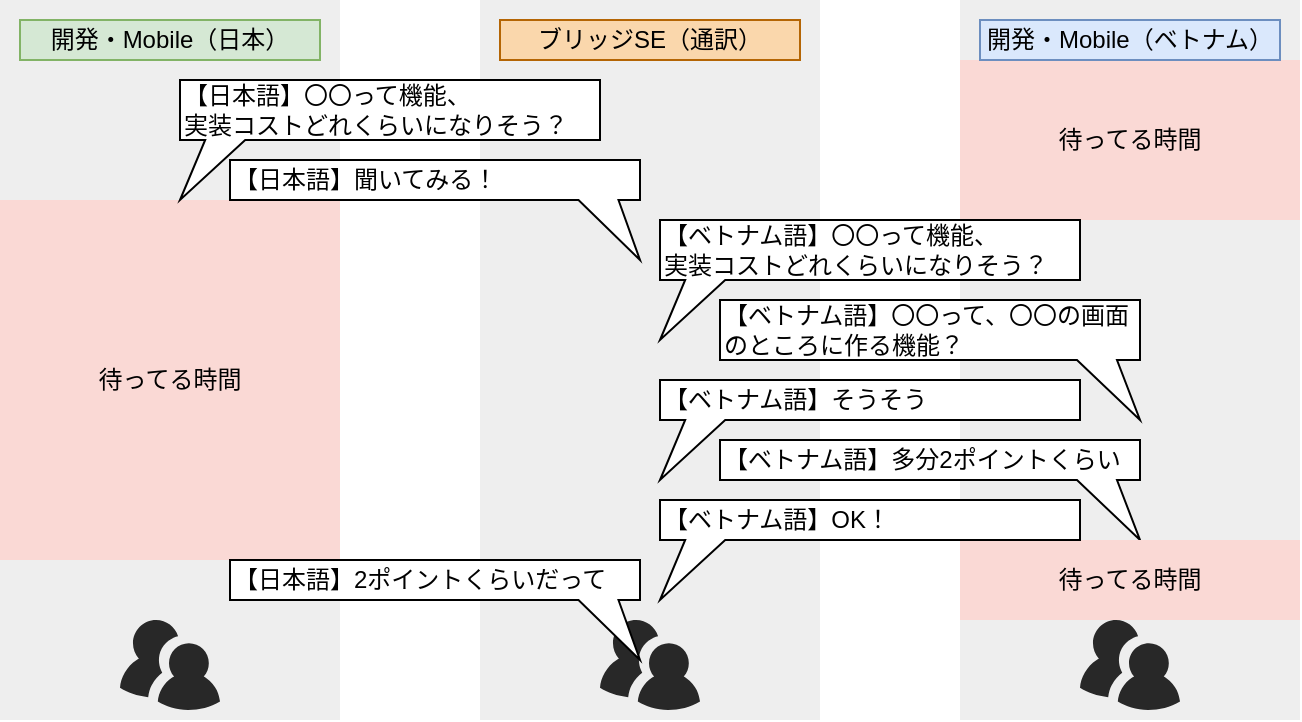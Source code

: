 <mxfile version="22.1.5" type="device">
  <diagram name="ページ1" id="fu776fGeynSo5gwmmyIW">
    <mxGraphModel dx="994" dy="631" grid="1" gridSize="10" guides="1" tooltips="1" connect="1" arrows="1" fold="1" page="1" pageScale="1" pageWidth="827" pageHeight="1169" math="0" shadow="0">
      <root>
        <mxCell id="0" />
        <mxCell id="1" parent="0" />
        <mxCell id="K5PCvoEAgfI1N-hL6Kno-3" value="" style="rounded=0;whiteSpace=wrap;html=1;strokeColor=none;fillColor=#eeeeee;" parent="1" vertex="1">
          <mxGeometry x="490" y="10" width="170" height="360" as="geometry" />
        </mxCell>
        <mxCell id="K5PCvoEAgfI1N-hL6Kno-2" value="" style="rounded=0;whiteSpace=wrap;html=1;strokeColor=none;fillColor=#eeeeee;" parent="1" vertex="1">
          <mxGeometry x="250" y="10" width="170" height="360" as="geometry" />
        </mxCell>
        <mxCell id="K5PCvoEAgfI1N-hL6Kno-1" value="" style="rounded=0;whiteSpace=wrap;html=1;strokeColor=none;fillColor=#eeeeee;" parent="1" vertex="1">
          <mxGeometry x="10" y="10" width="170" height="360" as="geometry" />
        </mxCell>
        <mxCell id="cA42I65lkPS70WluOvvI-128" value="待ってる時間" style="rounded=0;whiteSpace=wrap;html=1;strokeColor=none;fillColor=#fad9d5;" parent="1" vertex="1">
          <mxGeometry x="10" y="110" width="170" height="180" as="geometry" />
        </mxCell>
        <mxCell id="cA42I65lkPS70WluOvvI-127" value="待ってる時間" style="rounded=0;whiteSpace=wrap;html=1;strokeColor=none;fillColor=#fad9d5;" parent="1" vertex="1">
          <mxGeometry x="490" y="40" width="170" height="80" as="geometry" />
        </mxCell>
        <mxCell id="cA42I65lkPS70WluOvvI-2" value="開発・Mobile（日本）" style="rounded=0;whiteSpace=wrap;html=1;fillColor=#d5e8d4;strokeColor=#82b366;" parent="1" vertex="1">
          <mxGeometry x="20" y="20" width="150" height="20" as="geometry" />
        </mxCell>
        <mxCell id="cA42I65lkPS70WluOvvI-3" value="開発・Mobile（ベトナム）" style="rounded=0;whiteSpace=wrap;html=1;fillColor=#dae8fc;strokeColor=#6c8ebf;" parent="1" vertex="1">
          <mxGeometry x="500" y="20" width="150" height="20" as="geometry" />
        </mxCell>
        <mxCell id="cA42I65lkPS70WluOvvI-7" value="" style="verticalLabelPosition=bottom;sketch=0;html=1;fillColor=#282828;strokeColor=none;verticalAlign=top;pointerEvents=1;align=center;shape=mxgraph.cisco_safe.people_places_things_icons.icon9;" parent="1" vertex="1">
          <mxGeometry x="70" y="320" width="50" height="45" as="geometry" />
        </mxCell>
        <mxCell id="cA42I65lkPS70WluOvvI-88" value="" style="verticalLabelPosition=bottom;sketch=0;html=1;fillColor=#282828;strokeColor=none;verticalAlign=top;pointerEvents=1;align=center;shape=mxgraph.cisco_safe.people_places_things_icons.icon9;" parent="1" vertex="1">
          <mxGeometry x="310" y="320" width="50" height="45" as="geometry" />
        </mxCell>
        <mxCell id="cA42I65lkPS70WluOvvI-108" value="ブリッジSE（通訳）" style="rounded=0;whiteSpace=wrap;html=1;fillColor=#fad7ac;strokeColor=#b46504;" parent="1" vertex="1">
          <mxGeometry x="260" y="20" width="150" height="20" as="geometry" />
        </mxCell>
        <mxCell id="cA42I65lkPS70WluOvvI-109" value="" style="verticalLabelPosition=bottom;sketch=0;html=1;fillColor=#282828;strokeColor=none;verticalAlign=top;pointerEvents=1;align=center;shape=mxgraph.cisco_safe.people_places_things_icons.icon9;" parent="1" vertex="1">
          <mxGeometry x="550" y="320" width="50" height="45" as="geometry" />
        </mxCell>
        <mxCell id="cA42I65lkPS70WluOvvI-110" value="【日本語】〇〇って機能、&lt;br&gt;実装コストどれくらいになりそう？" style="shape=callout;whiteSpace=wrap;html=1;perimeter=calloutPerimeter;size=30;position=0.06;position2=0;align=left;" parent="1" vertex="1">
          <mxGeometry x="100" y="50" width="210" height="60" as="geometry" />
        </mxCell>
        <mxCell id="cA42I65lkPS70WluOvvI-112" value="【日本語】聞いてみる！" style="shape=callout;whiteSpace=wrap;html=1;perimeter=calloutPerimeter;size=30;position=0.85;position2=1;align=left;" parent="1" vertex="1">
          <mxGeometry x="125" y="90" width="205" height="50" as="geometry" />
        </mxCell>
        <mxCell id="cA42I65lkPS70WluOvvI-113" value="【ベトナム語】〇〇って機能、&lt;br&gt;実装コストどれくらいになりそう？" style="shape=callout;whiteSpace=wrap;html=1;perimeter=calloutPerimeter;size=30;position=0.06;position2=0;align=left;" parent="1" vertex="1">
          <mxGeometry x="340" y="120" width="210" height="60" as="geometry" />
        </mxCell>
        <mxCell id="cA42I65lkPS70WluOvvI-114" value="【ベトナム語】そうそう" style="shape=callout;whiteSpace=wrap;html=1;perimeter=calloutPerimeter;size=30;position=0.06;position2=0;align=left;" parent="1" vertex="1">
          <mxGeometry x="340" y="200" width="210" height="50" as="geometry" />
        </mxCell>
        <mxCell id="cA42I65lkPS70WluOvvI-115" value="【ベトナム語】〇〇って、〇〇の画面&lt;br&gt;のところに作る機能？" style="shape=callout;whiteSpace=wrap;html=1;perimeter=calloutPerimeter;size=30;position=0.85;position2=1;align=left;" parent="1" vertex="1">
          <mxGeometry x="370" y="160" width="210" height="60" as="geometry" />
        </mxCell>
        <mxCell id="cA42I65lkPS70WluOvvI-119" value="【ベトナム語】多分2ポイントくらい" style="shape=callout;whiteSpace=wrap;html=1;perimeter=calloutPerimeter;size=30;position=0.85;position2=1;align=left;" parent="1" vertex="1">
          <mxGeometry x="370" y="230" width="210" height="50" as="geometry" />
        </mxCell>
        <mxCell id="cA42I65lkPS70WluOvvI-123" value="【日本語】2ポイントくらいだって" style="shape=callout;whiteSpace=wrap;html=1;perimeter=calloutPerimeter;size=30;position=0.85;position2=1;align=left;" parent="1" vertex="1">
          <mxGeometry x="125" y="290" width="205" height="50" as="geometry" />
        </mxCell>
        <mxCell id="K5PCvoEAgfI1N-hL6Kno-4" value="待ってる時間" style="rounded=0;whiteSpace=wrap;html=1;strokeColor=none;fillColor=#fad9d5;" parent="1" vertex="1">
          <mxGeometry x="490" y="280" width="170" height="40" as="geometry" />
        </mxCell>
        <mxCell id="cA42I65lkPS70WluOvvI-122" value="【ベトナム語】OK！" style="shape=callout;whiteSpace=wrap;html=1;perimeter=calloutPerimeter;size=30;position=0.06;position2=0;align=left;" parent="1" vertex="1">
          <mxGeometry x="340" y="260" width="210" height="50" as="geometry" />
        </mxCell>
      </root>
    </mxGraphModel>
  </diagram>
</mxfile>

